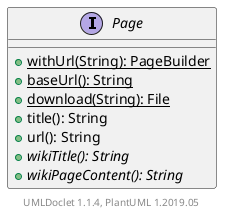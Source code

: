 @startuml

    interface Page [[Page.html]] {
        {static} +withUrl(String): PageBuilder
        {static} +baseUrl(): String
        {static} +download(String): File
        +title(): String
        +url(): String
        {abstract} +wikiTitle(): String
        {abstract} +wikiPageContent(): String
    }


    center footer UMLDoclet 1.1.4, PlantUML 1.2019.05
@enduml
